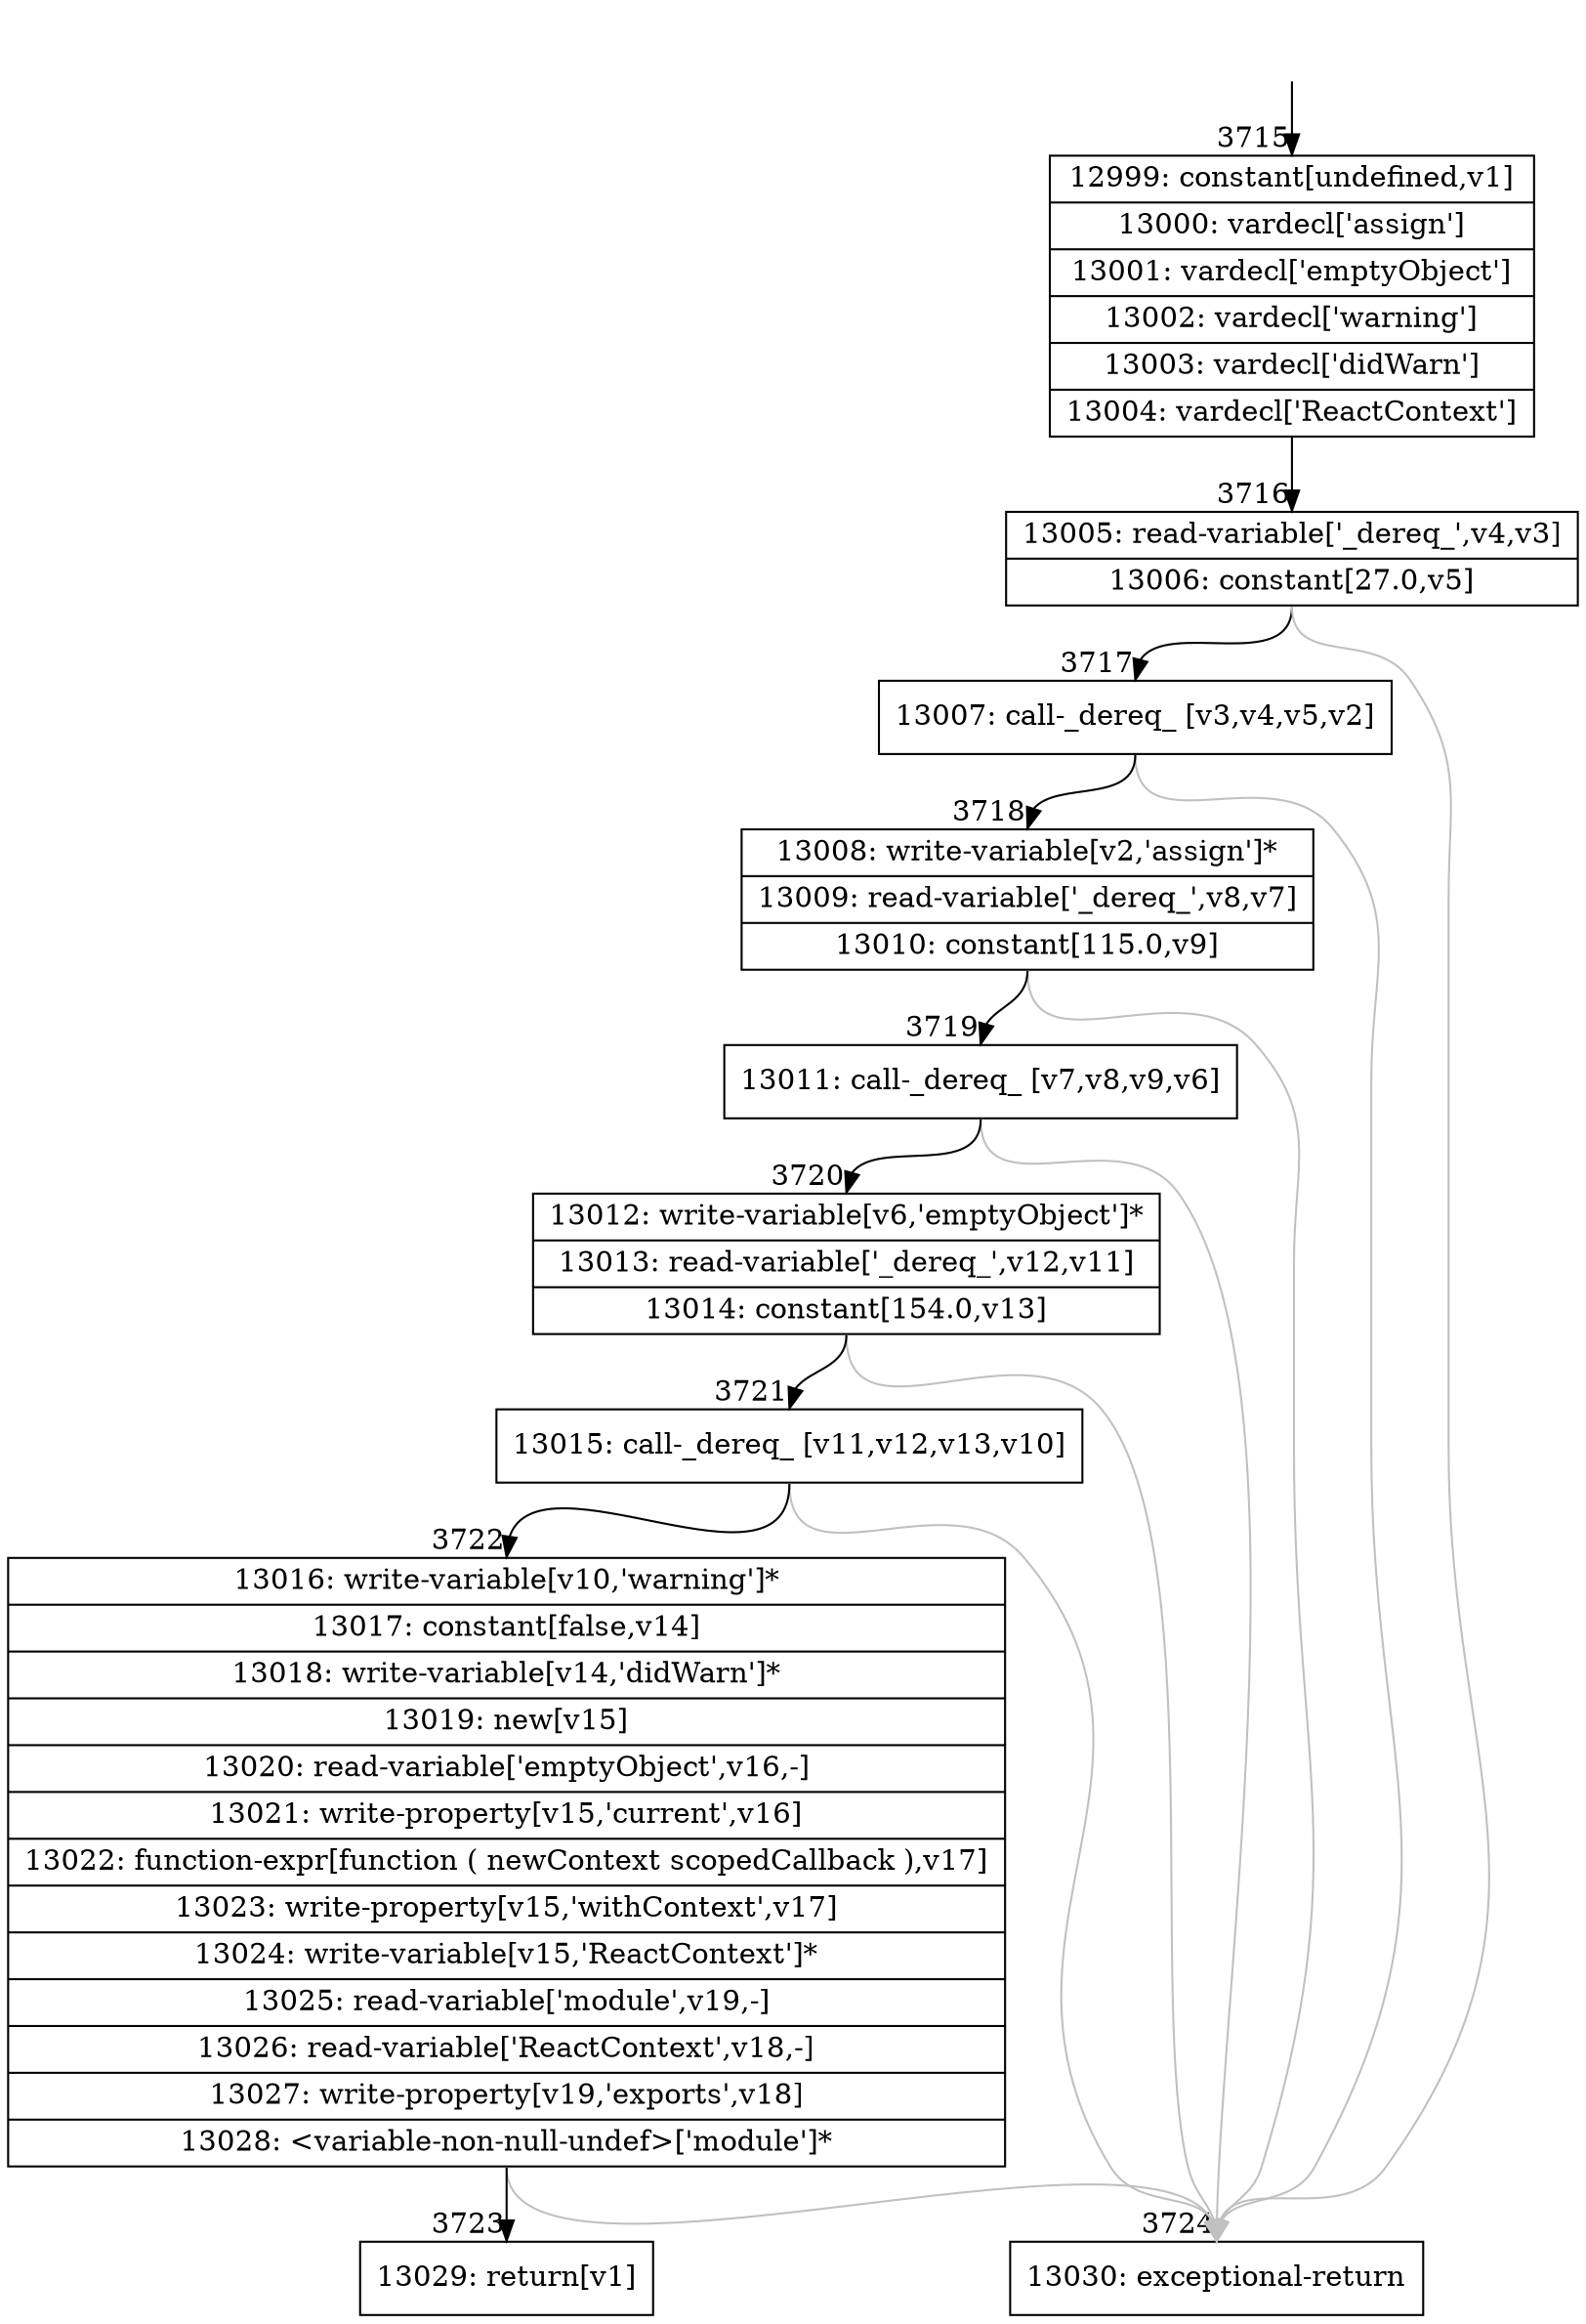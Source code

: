 digraph {
rankdir="TD"
BB_entry256[shape=none,label=""];
BB_entry256 -> BB3715 [tailport=s, headport=n, headlabel="    3715"]
BB3715 [shape=record label="{12999: constant[undefined,v1]|13000: vardecl['assign']|13001: vardecl['emptyObject']|13002: vardecl['warning']|13003: vardecl['didWarn']|13004: vardecl['ReactContext']}" ] 
BB3715 -> BB3716 [tailport=s, headport=n, headlabel="      3716"]
BB3716 [shape=record label="{13005: read-variable['_dereq_',v4,v3]|13006: constant[27.0,v5]}" ] 
BB3716 -> BB3717 [tailport=s, headport=n, headlabel="      3717"]
BB3716 -> BB3724 [tailport=s, headport=n, color=gray, headlabel="      3724"]
BB3717 [shape=record label="{13007: call-_dereq_ [v3,v4,v5,v2]}" ] 
BB3717 -> BB3718 [tailport=s, headport=n, headlabel="      3718"]
BB3717 -> BB3724 [tailport=s, headport=n, color=gray]
BB3718 [shape=record label="{13008: write-variable[v2,'assign']*|13009: read-variable['_dereq_',v8,v7]|13010: constant[115.0,v9]}" ] 
BB3718 -> BB3719 [tailport=s, headport=n, headlabel="      3719"]
BB3718 -> BB3724 [tailport=s, headport=n, color=gray]
BB3719 [shape=record label="{13011: call-_dereq_ [v7,v8,v9,v6]}" ] 
BB3719 -> BB3720 [tailport=s, headport=n, headlabel="      3720"]
BB3719 -> BB3724 [tailport=s, headport=n, color=gray]
BB3720 [shape=record label="{13012: write-variable[v6,'emptyObject']*|13013: read-variable['_dereq_',v12,v11]|13014: constant[154.0,v13]}" ] 
BB3720 -> BB3721 [tailport=s, headport=n, headlabel="      3721"]
BB3720 -> BB3724 [tailport=s, headport=n, color=gray]
BB3721 [shape=record label="{13015: call-_dereq_ [v11,v12,v13,v10]}" ] 
BB3721 -> BB3722 [tailport=s, headport=n, headlabel="      3722"]
BB3721 -> BB3724 [tailport=s, headport=n, color=gray]
BB3722 [shape=record label="{13016: write-variable[v10,'warning']*|13017: constant[false,v14]|13018: write-variable[v14,'didWarn']*|13019: new[v15]|13020: read-variable['emptyObject',v16,-]|13021: write-property[v15,'current',v16]|13022: function-expr[function ( newContext scopedCallback ),v17]|13023: write-property[v15,'withContext',v17]|13024: write-variable[v15,'ReactContext']*|13025: read-variable['module',v19,-]|13026: read-variable['ReactContext',v18,-]|13027: write-property[v19,'exports',v18]|13028: \<variable-non-null-undef\>['module']*}" ] 
BB3722 -> BB3723 [tailport=s, headport=n, headlabel="      3723"]
BB3722 -> BB3724 [tailport=s, headport=n, color=gray]
BB3723 [shape=record label="{13029: return[v1]}" ] 
BB3724 [shape=record label="{13030: exceptional-return}" ] 
//#$~ 7138
}
